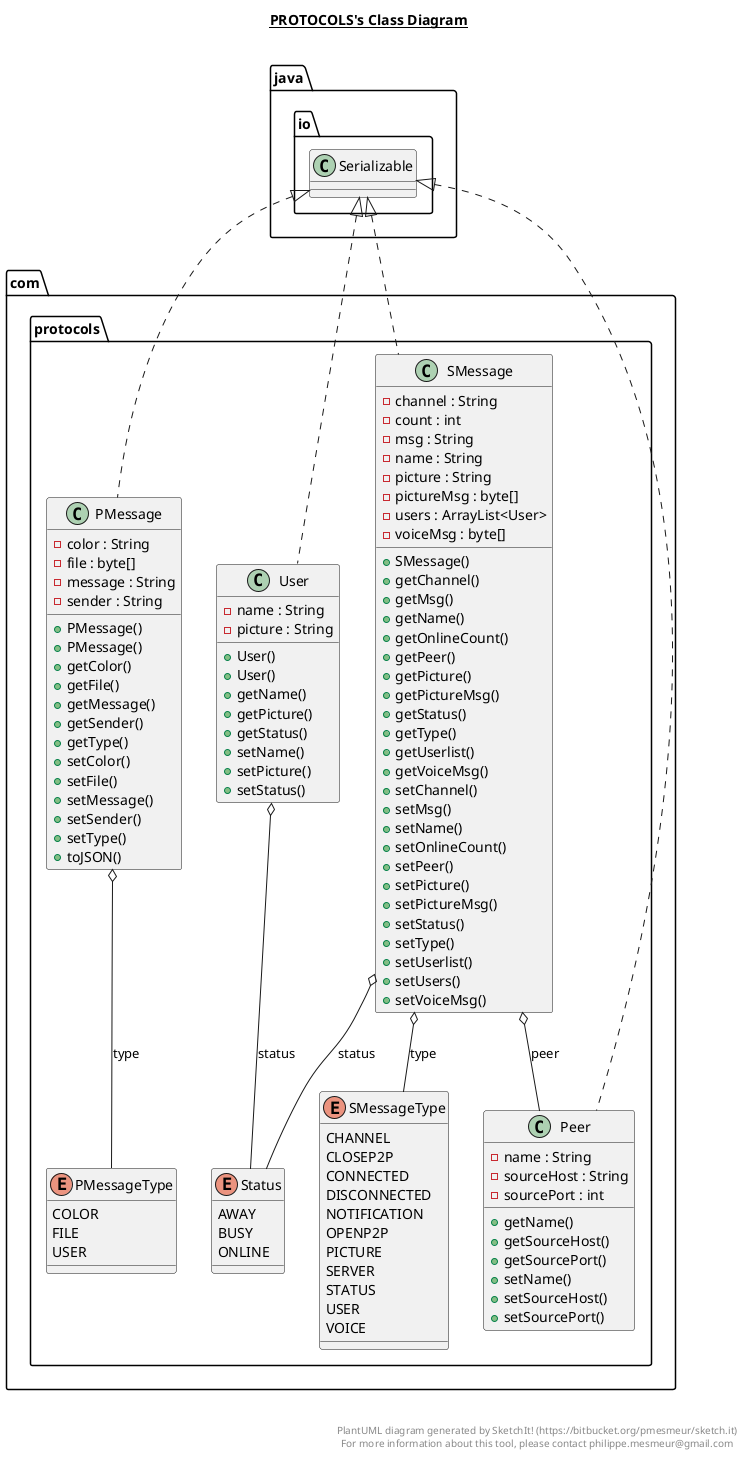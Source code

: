 @startuml

title __PROTOCOLS's Class Diagram__\n

  namespace com.protocols {
    class com.protocols.PMessage {
        - color : String
        - file : byte[]
        - message : String
        - sender : String
        + PMessage()
        + PMessage()
        + getColor()
        + getFile()
        + getMessage()
        + getSender()
        + getType()
        + setColor()
        + setFile()
        + setMessage()
        + setSender()
        + setType()
        + toJSON()
    }
  }
  

  namespace com.protocols {
    enum PMessageType {
      COLOR
      FILE
      USER
    }
  }
  

  namespace com.protocols {
    class com.protocols.Peer {
        - name : String
        - sourceHost : String
        - sourcePort : int
        + getName()
        + getSourceHost()
        + getSourcePort()
        + setName()
        + setSourceHost()
        + setSourcePort()
    }
  }
  

  namespace com.protocols {
    class com.protocols.SMessage {
        - channel : String
        - count : int
        - msg : String
        - name : String
        - picture : String
        - pictureMsg : byte[]
        - users : ArrayList<User>
        - voiceMsg : byte[]
        + SMessage()
        + getChannel()
        + getMsg()
        + getName()
        + getOnlineCount()
        + getPeer()
        + getPicture()
        + getPictureMsg()
        + getStatus()
        + getType()
        + getUserlist()
        + getVoiceMsg()
        + setChannel()
        + setMsg()
        + setName()
        + setOnlineCount()
        + setPeer()
        + setPicture()
        + setPictureMsg()
        + setStatus()
        + setType()
        + setUserlist()
        + setUsers()
        + setVoiceMsg()
    }
  }
  

  namespace com.protocols {
    enum SMessageType {
      CHANNEL
      CLOSEP2P
      CONNECTED
      DISCONNECTED
      NOTIFICATION
      OPENP2P
      PICTURE
      SERVER
      STATUS
      USER
      VOICE
    }
  }
  

  namespace com.protocols {
    enum Status {
      AWAY
      BUSY
      ONLINE
    }
  }
  

  namespace com.protocols {
    class com.protocols.User {
        - name : String
        - picture : String
        + User()
        + User()
        + getName()
        + getPicture()
        + getStatus()
        + setName()
        + setPicture()
        + setStatus()
    }
  }
  

  com.protocols.PMessage .up.|> java.io.Serializable
  com.protocols.PMessage o-- com.protocols.PMessageType : type
  com.protocols.Peer .up.|> java.io.Serializable
  com.protocols.SMessage .up.|> java.io.Serializable
  com.protocols.SMessage o-- com.protocols.Peer : peer
  com.protocols.SMessage o-- com.protocols.Status : status
  com.protocols.SMessage o-- com.protocols.SMessageType : type
  com.protocols.User .up.|> java.io.Serializable
  com.protocols.User o-- com.protocols.Status : status


right footer


PlantUML diagram generated by SketchIt! (https://bitbucket.org/pmesmeur/sketch.it)
For more information about this tool, please contact philippe.mesmeur@gmail.com
endfooter

@enduml
